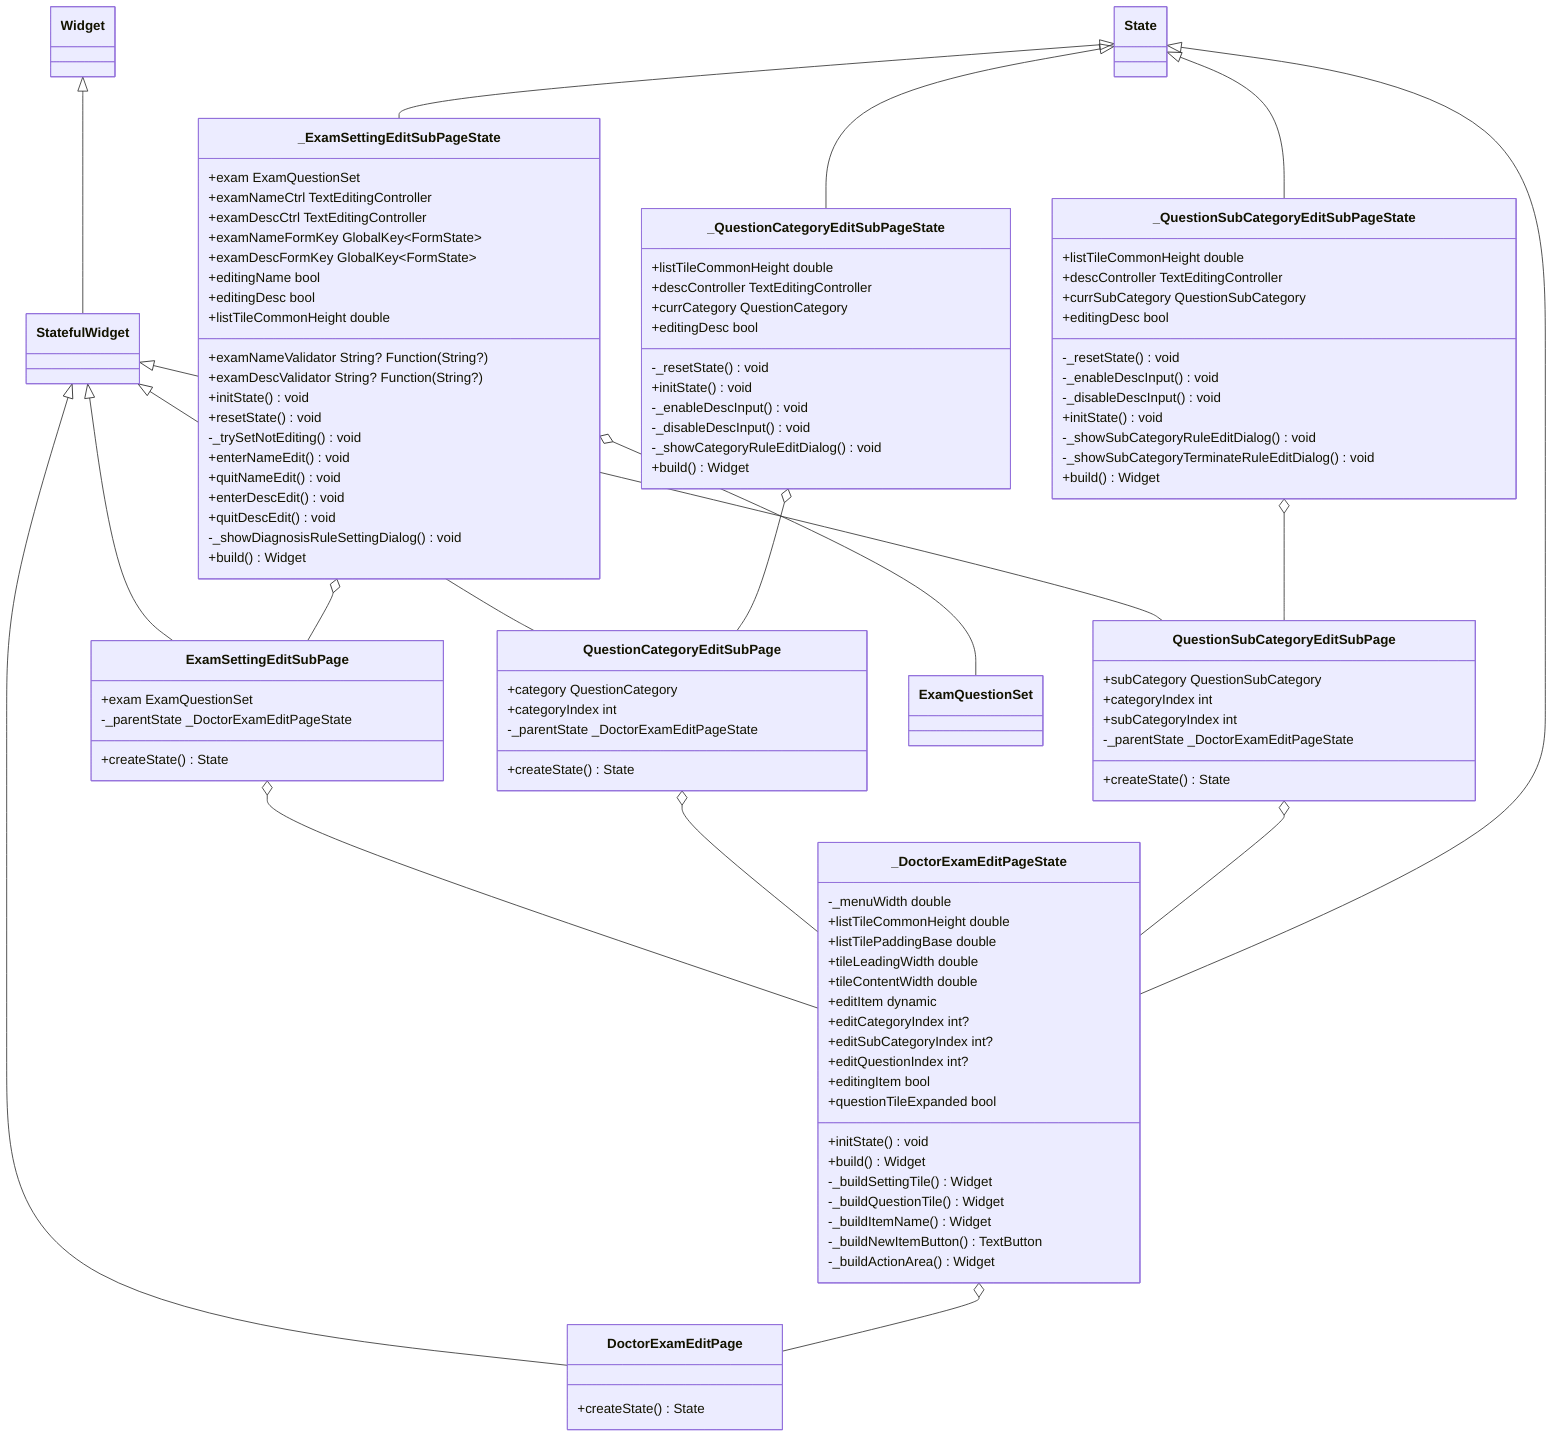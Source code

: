 classDiagram
    class Widget

    Widget <|-- StatefulWidget

    class ExamSettingEditSubPage
    ExamSettingEditSubPage : +exam ExamQuestionSet
    ExamSettingEditSubPage : -_parentState _DoctorExamEditPageState
    ExamSettingEditSubPage o-- _DoctorExamEditPageState
    ExamSettingEditSubPage : +createState() State<ExamSettingEditSubPage>
    StatefulWidget <|-- ExamSettingEditSubPage
    _ExamSettingEditSubPageState o-- ExamSettingEditSubPage

    class QuestionCategoryEditSubPage
    QuestionCategoryEditSubPage : +category QuestionCategory
    QuestionCategoryEditSubPage : +categoryIndex int
    QuestionCategoryEditSubPage : -_parentState _DoctorExamEditPageState
    QuestionCategoryEditSubPage o-- _DoctorExamEditPageState
    QuestionCategoryEditSubPage : +createState() State<QuestionCategoryEditSubPage>
    StatefulWidget <|-- QuestionCategoryEditSubPage
    _QuestionCategoryEditSubPageState o-- QuestionCategoryEditSubPage

    class QuestionSubCategoryEditSubPage
    QuestionSubCategoryEditSubPage : +subCategory QuestionSubCategory
    QuestionSubCategoryEditSubPage : +categoryIndex int
    QuestionSubCategoryEditSubPage : +subCategoryIndex int
    QuestionSubCategoryEditSubPage : -_parentState _DoctorExamEditPageState
    QuestionSubCategoryEditSubPage o-- _DoctorExamEditPageState
    QuestionSubCategoryEditSubPage : +createState() State<QuestionSubCategoryEditSubPage>
    StatefulWidget <|-- QuestionSubCategoryEditSubPage
    _QuestionSubCategoryEditSubPageState o-- QuestionSubCategoryEditSubPage

    class DoctorExamEditPage
    DoctorExamEditPage : +createState() State<DoctorExamEditPage>
    StatefulWidget <|-- DoctorExamEditPage

    class _ExamSettingEditSubPageState
    _ExamSettingEditSubPageState : +exam ExamQuestionSet
    _ExamSettingEditSubPageState o-- ExamQuestionSet
    _ExamSettingEditSubPageState : +examNameCtrl TextEditingController
    _ExamSettingEditSubPageState : +examDescCtrl TextEditingController
    _ExamSettingEditSubPageState : +examNameValidator String? Function(String?)
    _ExamSettingEditSubPageState : +examDescValidator String? Function(String?)
    _ExamSettingEditSubPageState : +examNameFormKey GlobalKey~FormState~
    _ExamSettingEditSubPageState : +examDescFormKey GlobalKey~FormState~
    _ExamSettingEditSubPageState : +editingName bool
    _ExamSettingEditSubPageState : +editingDesc bool
    _ExamSettingEditSubPageState : +listTileCommonHeight double
    _ExamSettingEditSubPageState : +initState() void
    _ExamSettingEditSubPageState : +resetState() void
    _ExamSettingEditSubPageState : -_trySetNotEditing() void
    _ExamSettingEditSubPageState : +enterNameEdit() void
    _ExamSettingEditSubPageState : +quitNameEdit() void
    _ExamSettingEditSubPageState : +enterDescEdit() void
    _ExamSettingEditSubPageState : +quitDescEdit() void
    _ExamSettingEditSubPageState : -_showDiagnosisRuleSettingDialog() void
    _ExamSettingEditSubPageState : +build() Widget
    State <|-- _ExamSettingEditSubPageState

    class _QuestionCategoryEditSubPageState
    _QuestionCategoryEditSubPageState : +listTileCommonHeight double
    _QuestionCategoryEditSubPageState : +descController TextEditingController
    _QuestionCategoryEditSubPageState : +currCategory QuestionCategory
    _QuestionCategoryEditSubPageState : +editingDesc bool
    _QuestionCategoryEditSubPageState : -_resetState() void
    _QuestionCategoryEditSubPageState : +initState() void
    _QuestionCategoryEditSubPageState : -_enableDescInput() void
    _QuestionCategoryEditSubPageState : -_disableDescInput() void
    _QuestionCategoryEditSubPageState : -_showCategoryRuleEditDialog() void
    _QuestionCategoryEditSubPageState : +build() Widget
    State <|-- _QuestionCategoryEditSubPageState

    class _QuestionSubCategoryEditSubPageState
    _QuestionSubCategoryEditSubPageState : +listTileCommonHeight double
    _QuestionSubCategoryEditSubPageState : +descController TextEditingController
    _QuestionSubCategoryEditSubPageState : +currSubCategory QuestionSubCategory
    _QuestionSubCategoryEditSubPageState : +editingDesc bool
    _QuestionSubCategoryEditSubPageState : -_resetState() void
    _QuestionSubCategoryEditSubPageState : -_enableDescInput() void
    _QuestionSubCategoryEditSubPageState : -_disableDescInput() void
    _QuestionSubCategoryEditSubPageState : +initState() void
    _QuestionSubCategoryEditSubPageState : -_showSubCategoryRuleEditDialog() void
    _QuestionSubCategoryEditSubPageState : -_showSubCategoryTerminateRuleEditDialog() void
    _QuestionSubCategoryEditSubPageState : +build() Widget
    State <|-- _QuestionSubCategoryEditSubPageState

    class _DoctorExamEditPageState
    _DoctorExamEditPageState : -_menuWidth double
    _DoctorExamEditPageState : +listTileCommonHeight double
    _DoctorExamEditPageState : +listTilePaddingBase double
    _DoctorExamEditPageState : +tileLeadingWidth double
    _DoctorExamEditPageState : +tileContentWidth double
    _DoctorExamEditPageState : +editItem dynamic
    _DoctorExamEditPageState : +editCategoryIndex int?
    _DoctorExamEditPageState : +editSubCategoryIndex int?
    _DoctorExamEditPageState : +editQuestionIndex int?
    _DoctorExamEditPageState : +editingItem bool
    _DoctorExamEditPageState : +questionTileExpanded bool
    _DoctorExamEditPageState : +initState() void
    _DoctorExamEditPageState : +build() Widget
    _DoctorExamEditPageState : -_buildSettingTile() Widget
    _DoctorExamEditPageState : -_buildQuestionTile() Widget
    _DoctorExamEditPageState : -_buildItemName() Widget
    _DoctorExamEditPageState : -_buildNewItemButton() TextButton
    _DoctorExamEditPageState : -_buildActionArea() Widget
    State <|-- _DoctorExamEditPageState
    _DoctorExamEditPageState o-- DoctorExamEditPage